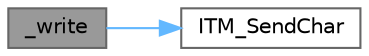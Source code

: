 digraph "_write"
{
 // LATEX_PDF_SIZE
  bgcolor="transparent";
  edge [fontname=Helvetica,fontsize=10,labelfontname=Helvetica,labelfontsize=10];
  node [fontname=Helvetica,fontsize=10,shape=box,height=0.2,width=0.4];
  rankdir="LR";
  Node1 [id="Node000001",label="_write",height=0.2,width=0.4,color="gray40", fillcolor="grey60", style="filled", fontcolor="black",tooltip=" "];
  Node1 -> Node2 [id="edge1_Node000001_Node000002",color="steelblue1",style="solid",tooltip=" "];
  Node2 [id="Node000002",label="ITM_SendChar",height=0.2,width=0.4,color="grey40", fillcolor="white", style="filled",URL="$group___c_m_s_i_s__core___debug_functions.html#gac90a497bd64286b84552c2c553d3419e",tooltip="ITM Send Character"];
}
